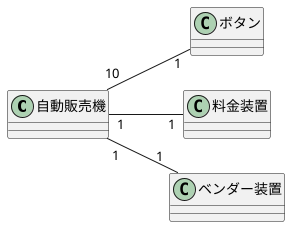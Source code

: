 @startuml
left to right direction

class 自動販売機 {
}

class ボタン {
}

class 料金装置 {
}

class ベンダー装置 {
}

自動販売機 "10" -- "1" ボタン
自動販売機 "1" -- "1" 料金装置
自動販売機 "1" -- "1" ベンダー装置
@enduml